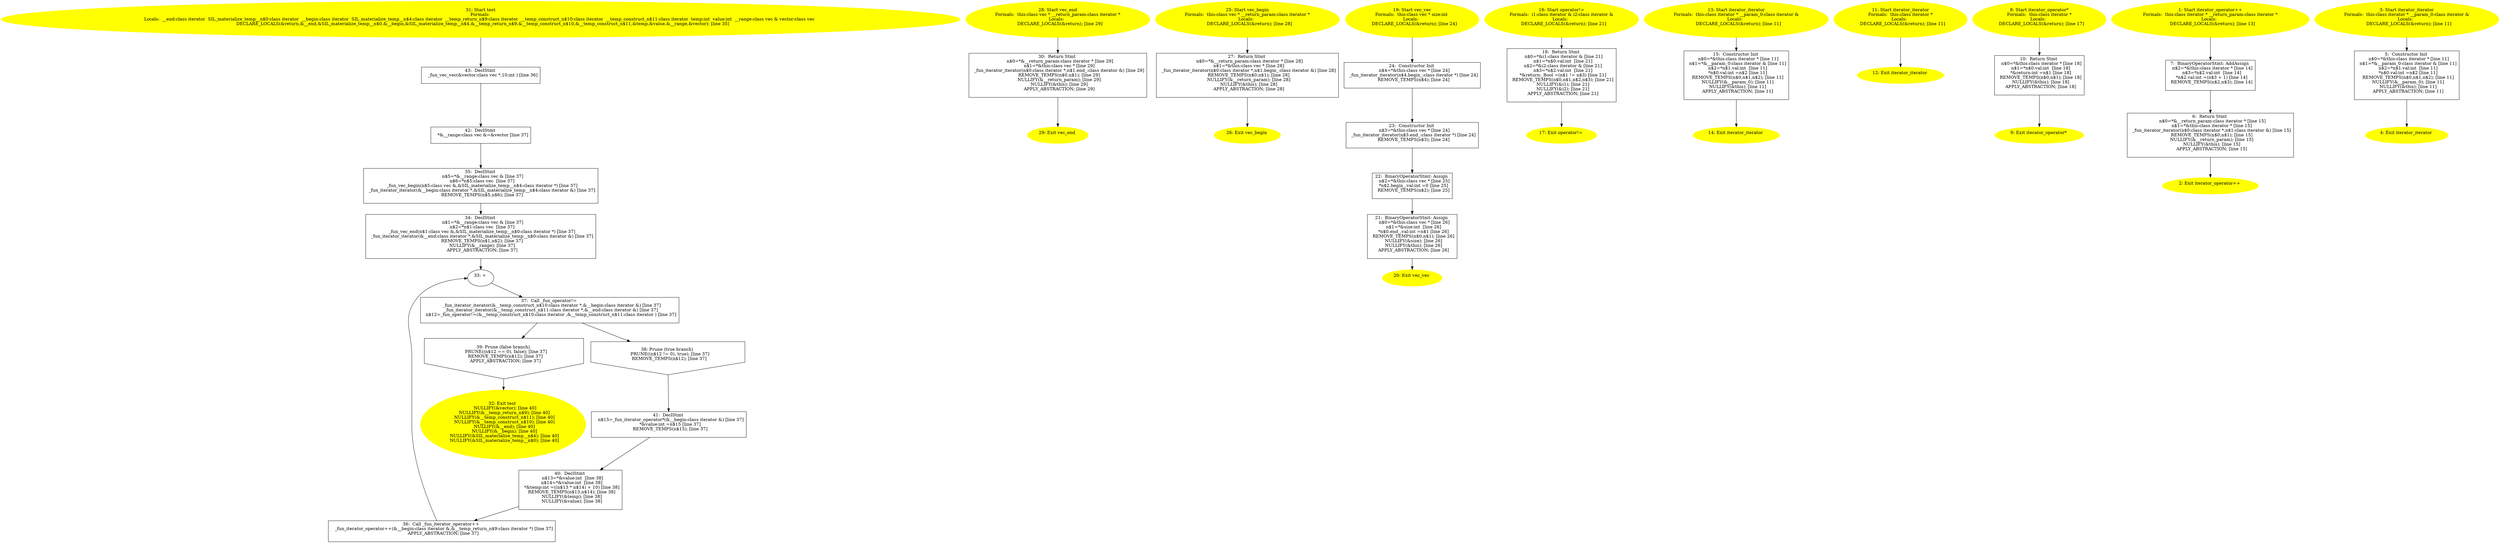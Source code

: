 digraph iCFG {
43 [label="43:  DeclStmt \n   _fun_vec_vec(&vector:class vec *,10:int ) [line 36]\n " shape="box"]
	

	 43 -> 42 ;
42 [label="42:  DeclStmt \n   *&__range:class vec &=&vector [line 37]\n " shape="box"]
	

	 42 -> 35 ;
41 [label="41:  DeclStmt \n   n$15=_fun_iterator_operator*(&__begin:class iterator &) [line 37]\n  *&value:int =n$15 [line 37]\n  REMOVE_TEMPS(n$15); [line 37]\n " shape="box"]
	

	 41 -> 40 ;
40 [label="40:  DeclStmt \n   n$13=*&value:int  [line 38]\n  n$14=*&value:int  [line 38]\n  *&temp:int =((n$13 * n$14) + 10) [line 38]\n  REMOVE_TEMPS(n$13,n$14); [line 38]\n  NULLIFY(&temp); [line 38]\n  NULLIFY(&value); [line 38]\n " shape="box"]
	

	 40 -> 36 ;
39 [label="39: Prune (false branch) \n   PRUNE((n$12 == 0), false); [line 37]\n  REMOVE_TEMPS(n$12); [line 37]\n  APPLY_ABSTRACTION; [line 37]\n " shape="invhouse"]
	

	 39 -> 32 ;
38 [label="38: Prune (true branch) \n   PRUNE((n$12 != 0), true); [line 37]\n  REMOVE_TEMPS(n$12); [line 37]\n " shape="invhouse"]
	

	 38 -> 41 ;
37 [label="37:  Call _fun_operator!= \n   _fun_iterator_iterator(&__temp_construct_n$10:class iterator *,&__begin:class iterator &) [line 37]\n  _fun_iterator_iterator(&__temp_construct_n$11:class iterator *,&__end:class iterator &) [line 37]\n  n$12=_fun_operator!=(&__temp_construct_n$10:class iterator ,&__temp_construct_n$11:class iterator ) [line 37]\n " shape="box"]
	

	 37 -> 38 ;
	 37 -> 39 ;
36 [label="36:  Call _fun_iterator_operator++ \n   _fun_iterator_operator++(&__begin:class iterator &,&__temp_return_n$9:class iterator *) [line 37]\n  APPLY_ABSTRACTION; [line 37]\n " shape="box"]
	

	 36 -> 33 ;
35 [label="35:  DeclStmt \n   n$5=*&__range:class vec & [line 37]\n  n$6=*n$5:class vec  [line 37]\n  _fun_vec_begin(n$5:class vec &,&SIL_materialize_temp__n$4:class iterator *) [line 37]\n  _fun_iterator_iterator(&__begin:class iterator *,&SIL_materialize_temp__n$4:class iterator &) [line 37]\n  REMOVE_TEMPS(n$5,n$6); [line 37]\n " shape="box"]
	

	 35 -> 34 ;
34 [label="34:  DeclStmt \n   n$1=*&__range:class vec & [line 37]\n  n$2=*n$1:class vec  [line 37]\n  _fun_vec_end(n$1:class vec &,&SIL_materialize_temp__n$0:class iterator *) [line 37]\n  _fun_iterator_iterator(&__end:class iterator *,&SIL_materialize_temp__n$0:class iterator &) [line 37]\n  REMOVE_TEMPS(n$1,n$2); [line 37]\n  NULLIFY(&__range); [line 37]\n  APPLY_ABSTRACTION; [line 37]\n " shape="box"]
	

	 34 -> 33 ;
33 [label="33: + \n  " ]
	

	 33 -> 37 ;
32 [label="32: Exit test \n   NULLIFY(&vector); [line 40]\n  NULLIFY(&__temp_return_n$9); [line 40]\n  NULLIFY(&__temp_construct_n$11); [line 40]\n  NULLIFY(&__temp_construct_n$10); [line 40]\n  NULLIFY(&__end); [line 40]\n  NULLIFY(&__begin); [line 40]\n  NULLIFY(&SIL_materialize_temp__n$4); [line 40]\n  NULLIFY(&SIL_materialize_temp__n$0); [line 40]\n " color=yellow style=filled]
	

31 [label="31: Start test\nFormals: \nLocals:  __end:class iterator  SIL_materialize_temp__n$0:class iterator  __begin:class iterator  SIL_materialize_temp__n$4:class iterator  __temp_return_n$9:class iterator  __temp_construct_n$10:class iterator  __temp_construct_n$11:class iterator  temp:int  value:int  __range:class vec & vector:class vec  \n   DECLARE_LOCALS(&return,&__end,&SIL_materialize_temp__n$0,&__begin,&SIL_materialize_temp__n$4,&__temp_return_n$9,&__temp_construct_n$10,&__temp_construct_n$11,&temp,&value,&__range,&vector); [line 35]\n " color=yellow style=filled]
	

	 31 -> 43 ;
30 [label="30:  Return Stmt \n   n$0=*&__return_param:class iterator * [line 29]\n  n$1=*&this:class vec * [line 29]\n  _fun_iterator_iterator(n$0:class iterator *,n$1.end_:class iterator &) [line 29]\n  REMOVE_TEMPS(n$0,n$1); [line 29]\n  NULLIFY(&__return_param); [line 29]\n  NULLIFY(&this); [line 29]\n  APPLY_ABSTRACTION; [line 29]\n " shape="box"]
	

	 30 -> 29 ;
29 [label="29: Exit vec_end \n  " color=yellow style=filled]
	

28 [label="28: Start vec_end\nFormals:  this:class vec * __return_param:class iterator *\nLocals:  \n   DECLARE_LOCALS(&return); [line 29]\n " color=yellow style=filled]
	

	 28 -> 30 ;
27 [label="27:  Return Stmt \n   n$0=*&__return_param:class iterator * [line 28]\n  n$1=*&this:class vec * [line 28]\n  _fun_iterator_iterator(n$0:class iterator *,n$1.begin_:class iterator &) [line 28]\n  REMOVE_TEMPS(n$0,n$1); [line 28]\n  NULLIFY(&__return_param); [line 28]\n  NULLIFY(&this); [line 28]\n  APPLY_ABSTRACTION; [line 28]\n " shape="box"]
	

	 27 -> 26 ;
26 [label="26: Exit vec_begin \n  " color=yellow style=filled]
	

25 [label="25: Start vec_begin\nFormals:  this:class vec * __return_param:class iterator *\nLocals:  \n   DECLARE_LOCALS(&return); [line 28]\n " color=yellow style=filled]
	

	 25 -> 27 ;
24 [label="24:  Constructor Init \n   n$4=*&this:class vec * [line 24]\n  _fun_iterator_iterator(n$4.begin_:class iterator *) [line 24]\n  REMOVE_TEMPS(n$4); [line 24]\n " shape="box"]
	

	 24 -> 23 ;
23 [label="23:  Constructor Init \n   n$3=*&this:class vec * [line 24]\n  _fun_iterator_iterator(n$3.end_:class iterator *) [line 24]\n  REMOVE_TEMPS(n$3); [line 24]\n " shape="box"]
	

	 23 -> 22 ;
22 [label="22:  BinaryOperatorStmt: Assign \n   n$2=*&this:class vec * [line 25]\n  *n$2.begin_.val:int =0 [line 25]\n  REMOVE_TEMPS(n$2); [line 25]\n " shape="box"]
	

	 22 -> 21 ;
21 [label="21:  BinaryOperatorStmt: Assign \n   n$0=*&this:class vec * [line 26]\n  n$1=*&size:int  [line 26]\n  *n$0.end_.val:int =n$1 [line 26]\n  REMOVE_TEMPS(n$0,n$1); [line 26]\n  NULLIFY(&size); [line 26]\n  NULLIFY(&this); [line 26]\n  APPLY_ABSTRACTION; [line 26]\n " shape="box"]
	

	 21 -> 20 ;
20 [label="20: Exit vec_vec \n  " color=yellow style=filled]
	

19 [label="19: Start vec_vec\nFormals:  this:class vec * size:int \nLocals:  \n   DECLARE_LOCALS(&return); [line 24]\n " color=yellow style=filled]
	

	 19 -> 24 ;
18 [label="18:  Return Stmt \n   n$0=*&i1:class iterator & [line 21]\n  n$1=*n$0.val:int  [line 21]\n  n$2=*&i2:class iterator & [line 21]\n  n$3=*n$2.val:int  [line 21]\n  *&return:_Bool =(n$1 != n$3) [line 21]\n  REMOVE_TEMPS(n$0,n$1,n$2,n$3); [line 21]\n  NULLIFY(&i1); [line 21]\n  NULLIFY(&i2); [line 21]\n  APPLY_ABSTRACTION; [line 21]\n " shape="box"]
	

	 18 -> 17 ;
17 [label="17: Exit operator!= \n  " color=yellow style=filled]
	

16 [label="16: Start operator!=\nFormals:  i1:class iterator & i2:class iterator &\nLocals:  \n   DECLARE_LOCALS(&return); [line 21]\n " color=yellow style=filled]
	

	 16 -> 18 ;
15 [label="15:  Constructor Init \n   n$0=*&this:class iterator * [line 11]\n  n$1=*&__param_0:class iterator & [line 11]\n  n$2=*n$1.val:int  [line 11]\n  *n$0.val:int =n$2 [line 11]\n  REMOVE_TEMPS(n$0,n$1,n$2); [line 11]\n  NULLIFY(&__param_0); [line 11]\n  NULLIFY(&this); [line 11]\n  APPLY_ABSTRACTION; [line 11]\n " shape="box"]
	

	 15 -> 14 ;
14 [label="14: Exit iterator_iterator \n  " color=yellow style=filled]
	

13 [label="13: Start iterator_iterator\nFormals:  this:class iterator * __param_0:class iterator &\nLocals:  \n   DECLARE_LOCALS(&return); [line 11]\n " color=yellow style=filled]
	

	 13 -> 15 ;
12 [label="12: Exit iterator_iterator \n  " color=yellow style=filled]
	

11 [label="11: Start iterator_iterator\nFormals:  this:class iterator *\nLocals:  \n   DECLARE_LOCALS(&return); [line 11]\n " color=yellow style=filled]
	

	 11 -> 12 ;
10 [label="10:  Return Stmt \n   n$0=*&this:class iterator * [line 18]\n  n$1=*n$0.val:int  [line 18]\n  *&return:int =n$1 [line 18]\n  REMOVE_TEMPS(n$0,n$1); [line 18]\n  NULLIFY(&this); [line 18]\n  APPLY_ABSTRACTION; [line 18]\n " shape="box"]
	

	 10 -> 9 ;
9 [label="9: Exit iterator_operator* \n  " color=yellow style=filled]
	

8 [label="8: Start iterator_operator*\nFormals:  this:class iterator *\nLocals:  \n   DECLARE_LOCALS(&return); [line 17]\n " color=yellow style=filled]
	

	 8 -> 10 ;
7 [label="7:  BinaryOperatorStmt: AddAssign \n   n$2=*&this:class iterator * [line 14]\n  n$3=*n$2.val:int  [line 14]\n  *n$2.val:int =(n$3 + 1) [line 14]\n  REMOVE_TEMPS(n$2,n$3); [line 14]\n " shape="box"]
	

	 7 -> 6 ;
6 [label="6:  Return Stmt \n   n$0=*&__return_param:class iterator * [line 15]\n  n$1=*&this:class iterator * [line 15]\n  _fun_iterator_iterator(n$0:class iterator *,n$1:class iterator &) [line 15]\n  REMOVE_TEMPS(n$0,n$1); [line 15]\n  NULLIFY(&__return_param); [line 15]\n  NULLIFY(&this); [line 15]\n  APPLY_ABSTRACTION; [line 15]\n " shape="box"]
	

	 6 -> 2 ;
5 [label="5:  Constructor Init \n   n$0=*&this:class iterator * [line 11]\n  n$1=*&__param_0:class iterator & [line 11]\n  n$2=*n$1.val:int  [line 11]\n  *n$0.val:int =n$2 [line 11]\n  REMOVE_TEMPS(n$0,n$1,n$2); [line 11]\n  NULLIFY(&__param_0); [line 11]\n  NULLIFY(&this); [line 11]\n  APPLY_ABSTRACTION; [line 11]\n " shape="box"]
	

	 5 -> 4 ;
4 [label="4: Exit iterator_iterator \n  " color=yellow style=filled]
	

3 [label="3: Start iterator_iterator\nFormals:  this:class iterator * __param_0:class iterator &\nLocals:  \n   DECLARE_LOCALS(&return); [line 11]\n " color=yellow style=filled]
	

	 3 -> 5 ;
2 [label="2: Exit iterator_operator++ \n  " color=yellow style=filled]
	

1 [label="1: Start iterator_operator++\nFormals:  this:class iterator * __return_param:class iterator *\nLocals:  \n   DECLARE_LOCALS(&return); [line 13]\n " color=yellow style=filled]
	

	 1 -> 7 ;
}
